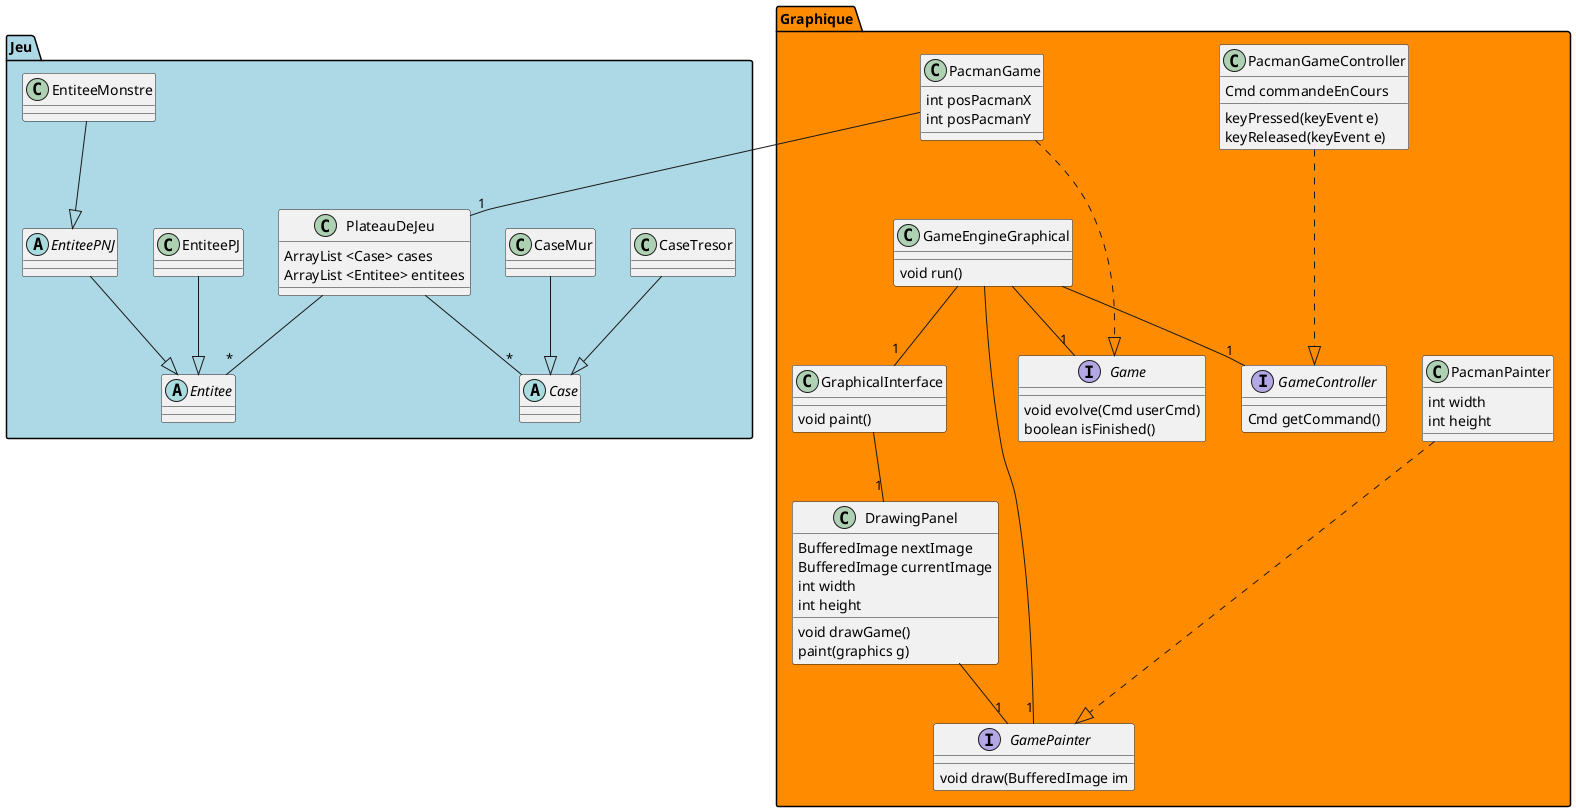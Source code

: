 @startuml

package Jeu #LightBlue{
    abstract class Case
    class CaseTresor
    class CaseMur
    abstract class Entitee
    class EntiteePJ
    abstract class EntiteePNJ
    class EntiteeMonstre
    class PlateauDeJeu{
        ArrayList <Case> cases
        ArrayList <Entitee> entitees
    }

    CaseTresor --|> Case
    CaseMur --|> Case
    EntiteeMonstre --|> EntiteePNJ
    EntiteePNJ --|> Entitee
    EntiteePJ --|> Entitee

    PlateauDeJeu --"*" Case
    PlateauDeJeu --"*" Entitee
}

package Graphique #DarkOrange{

    interface Game{
        void evolve(Cmd userCmd)
        boolean isFinished()
    }

    class PacmanGame{
        int posPacmanX
        int posPacmanY
    }

    interface GameController{
        Cmd getCommand()
    }

    class PacmanGameController{
        Cmd commandeEnCours
        keyPressed(keyEvent e)
        keyReleased(keyEvent e)
    }

    interface GamePainter{
        void draw(BufferedImage im
    }

    class PacmanPainter{
        int width
        int height
    }

    class DrawingPanel{
        BufferedImage nextImage
        BufferedImage currentImage
        int width
        int height
        void drawGame()
        paint(graphics g)
    }

    class GraphicalInterface{
        void paint()
    }

    class GameEngineGraphical{
        void run()
    }

    PacmanGame -.-|> Game
    PacmanGameController -.-|> GameController
    PacmanPainter -.-|> GamePainter

    DrawingPanel --"1" GamePainter
    GraphicalInterface --"1" DrawingPanel

    GameEngineGraphical --"1" GraphicalInterface
    GameEngineGraphical --"1" Game
    GameEngineGraphical --"1" GameController
    GameEngineGraphical --"1" GamePainter
}

PacmanGame --"1" PlateauDeJeu

@enduml
